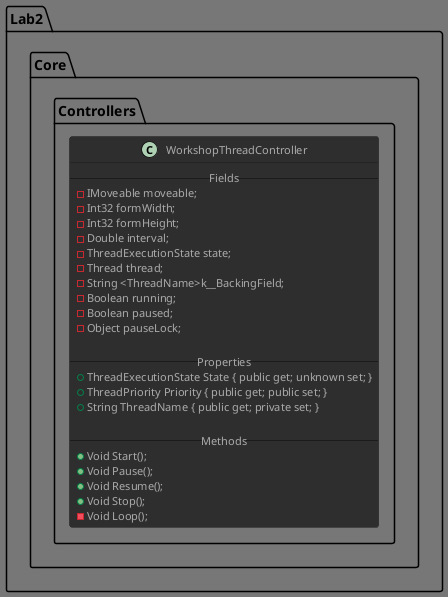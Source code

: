 @startuml Controllers

!theme reddress-darkblue

'CLASSES

class Lab2.Core.Controllers.WorkshopThreadController
{
    -- Fields --
    -IMoveable moveable;
    -Int32 formWidth;
    -Int32 formHeight;
    -Double interval;
    -ThreadExecutionState state;
    -Thread thread;
    -String <ThreadName>k__BackingField;
    -Boolean running;
    -Boolean paused;
    -Object pauseLock;

    -- Properties --
    +ThreadExecutionState State { public get; unknown set; }
    +ThreadPriority Priority { public get; public set; }
    +String ThreadName { public get; private set; }

    -- Methods --
    +Void Start();
    +Void Pause();
    +Void Resume();
    +Void Stop();
    -Void Loop();
}

'CLASSES DEPENDECIES

@enduml
